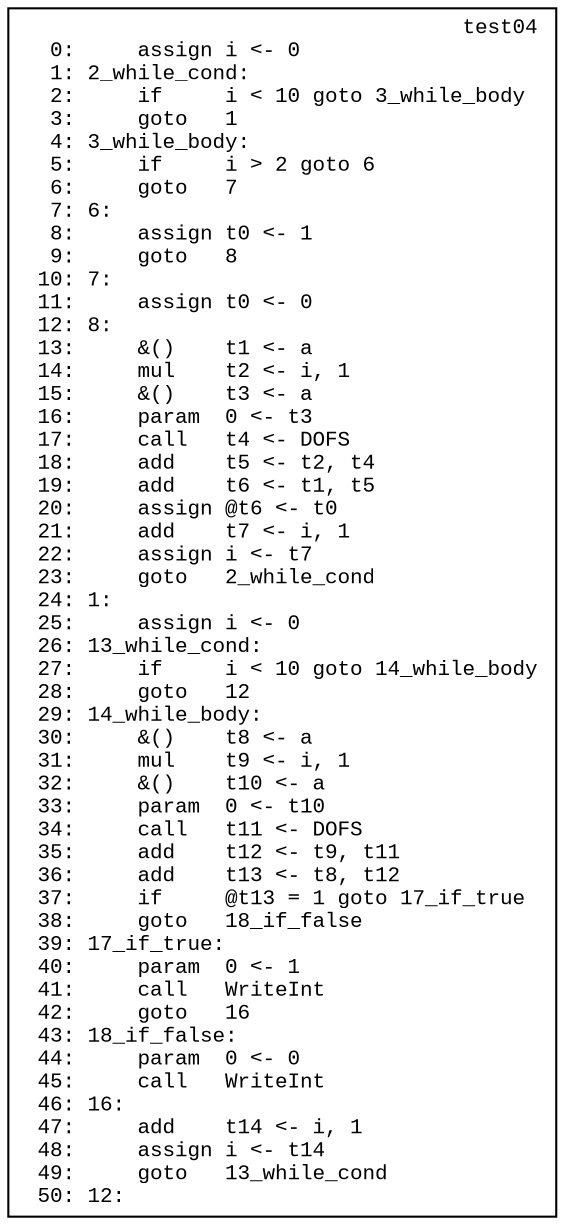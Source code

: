 digraph IR {
  graph [fontname="Times New Roman",fontsize=10];
  node  [fontname="Courier New",fontsize=10];
  edge  [fontname="Times New Roman",fontsize=10];

  // scope 'test04'
  test04_cb [label="test04\r  0:     assign i <- 0\l  1: 2_while_cond:\l  2:     if     i < 10 goto 3_while_body\l  3:     goto   1\l  4: 3_while_body:\l  5:     if     i > 2 goto 6\l  6:     goto   7\l  7: 6:\l  8:     assign t0 <- 1\l  9:     goto   8\l 10: 7:\l 11:     assign t0 <- 0\l 12: 8:\l 13:     &()    t1 <- a\l 14:     mul    t2 <- i, 1\l 15:     &()    t3 <- a\l 16:     param  0 <- t3\l 17:     call   t4 <- DOFS\l 18:     add    t5 <- t2, t4\l 19:     add    t6 <- t1, t5\l 20:     assign @t6 <- t0\l 21:     add    t7 <- i, 1\l 22:     assign i <- t7\l 23:     goto   2_while_cond\l 24: 1:\l 25:     assign i <- 0\l 26: 13_while_cond:\l 27:     if     i < 10 goto 14_while_body\l 28:     goto   12\l 29: 14_while_body:\l 30:     &()    t8 <- a\l 31:     mul    t9 <- i, 1\l 32:     &()    t10 <- a\l 33:     param  0 <- t10\l 34:     call   t11 <- DOFS\l 35:     add    t12 <- t9, t11\l 36:     add    t13 <- t8, t12\l 37:     if     @t13 = 1 goto 17_if_true\l 38:     goto   18_if_false\l 39: 17_if_true:\l 40:     param  0 <- 1\l 41:     call   WriteInt\l 42:     goto   16\l 43: 18_if_false:\l 44:     param  0 <- 0\l 45:     call   WriteInt\l 46: 16:\l 47:     add    t14 <- i, 1\l 48:     assign i <- t14\l 49:     goto   13_while_cond\l 50: 12:\l",shape=box]
}
